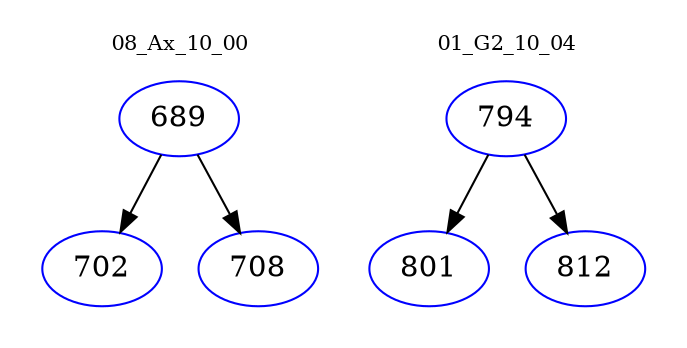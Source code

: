 digraph{
subgraph cluster_0 {
color = white
label = "08_Ax_10_00";
fontsize=10;
T0_689 [label="689", color="blue"]
T0_689 -> T0_702 [color="black"]
T0_702 [label="702", color="blue"]
T0_689 -> T0_708 [color="black"]
T0_708 [label="708", color="blue"]
}
subgraph cluster_1 {
color = white
label = "01_G2_10_04";
fontsize=10;
T1_794 [label="794", color="blue"]
T1_794 -> T1_801 [color="black"]
T1_801 [label="801", color="blue"]
T1_794 -> T1_812 [color="black"]
T1_812 [label="812", color="blue"]
}
}
